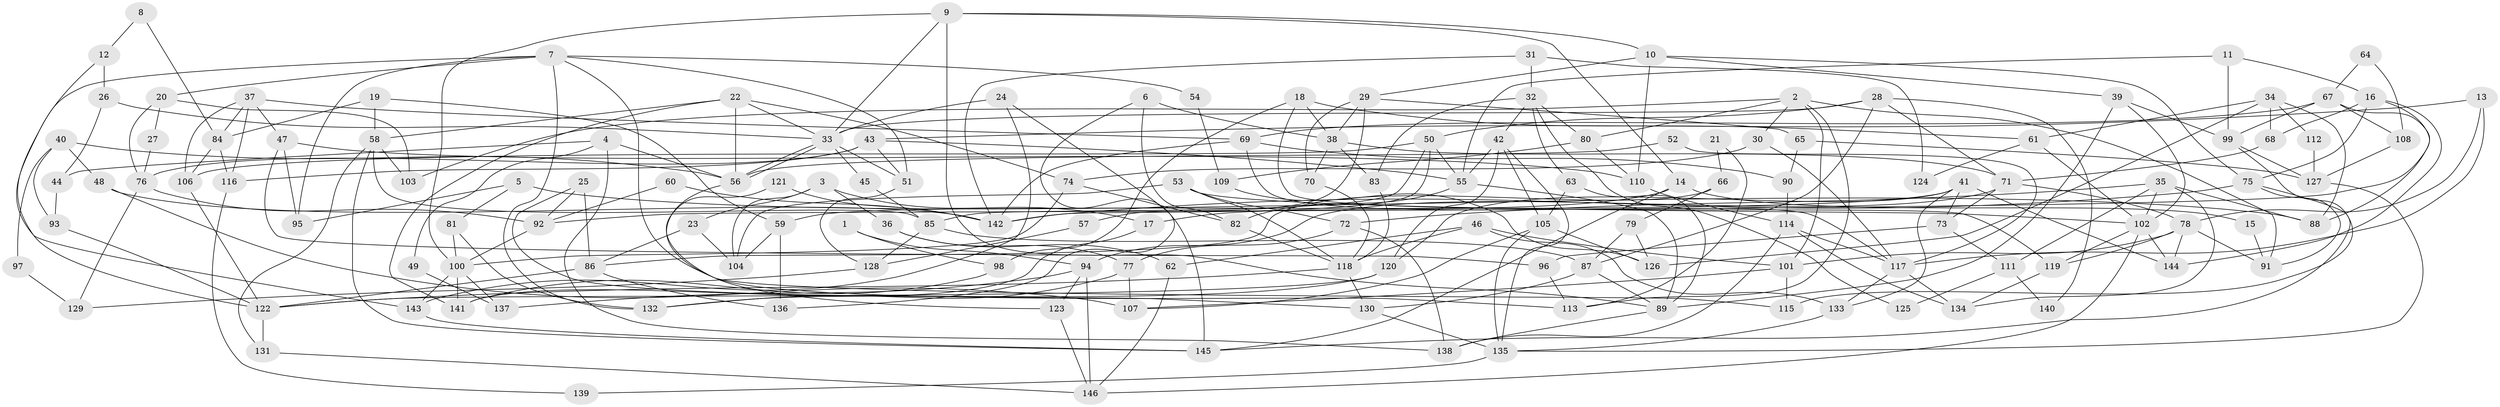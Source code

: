 // coarse degree distribution, {2: 0.10891089108910891, 6: 0.07920792079207921, 5: 0.15841584158415842, 4: 0.25742574257425743, 3: 0.18811881188118812, 7: 0.0594059405940594, 8: 0.06930693069306931, 9: 0.06930693069306931, 12: 0.009900990099009901}
// Generated by graph-tools (version 1.1) at 2025/52/02/27/25 19:52:09]
// undirected, 146 vertices, 292 edges
graph export_dot {
graph [start="1"]
  node [color=gray90,style=filled];
  1;
  2;
  3;
  4;
  5;
  6;
  7;
  8;
  9;
  10;
  11;
  12;
  13;
  14;
  15;
  16;
  17;
  18;
  19;
  20;
  21;
  22;
  23;
  24;
  25;
  26;
  27;
  28;
  29;
  30;
  31;
  32;
  33;
  34;
  35;
  36;
  37;
  38;
  39;
  40;
  41;
  42;
  43;
  44;
  45;
  46;
  47;
  48;
  49;
  50;
  51;
  52;
  53;
  54;
  55;
  56;
  57;
  58;
  59;
  60;
  61;
  62;
  63;
  64;
  65;
  66;
  67;
  68;
  69;
  70;
  71;
  72;
  73;
  74;
  75;
  76;
  77;
  78;
  79;
  80;
  81;
  82;
  83;
  84;
  85;
  86;
  87;
  88;
  89;
  90;
  91;
  92;
  93;
  94;
  95;
  96;
  97;
  98;
  99;
  100;
  101;
  102;
  103;
  104;
  105;
  106;
  107;
  108;
  109;
  110;
  111;
  112;
  113;
  114;
  115;
  116;
  117;
  118;
  119;
  120;
  121;
  122;
  123;
  124;
  125;
  126;
  127;
  128;
  129;
  130;
  131;
  132;
  133;
  134;
  135;
  136;
  137;
  138;
  139;
  140;
  141;
  142;
  143;
  144;
  145;
  146;
  1 -- 94;
  1 -- 98;
  2 -- 91;
  2 -- 101;
  2 -- 30;
  2 -- 80;
  2 -- 103;
  2 -- 113;
  3 -- 104;
  3 -- 23;
  3 -- 17;
  3 -- 36;
  4 -- 56;
  4 -- 138;
  4 -- 44;
  4 -- 49;
  5 -- 88;
  5 -- 95;
  5 -- 81;
  6 -- 136;
  6 -- 38;
  6 -- 82;
  7 -- 132;
  7 -- 122;
  7 -- 20;
  7 -- 51;
  7 -- 54;
  7 -- 95;
  7 -- 115;
  8 -- 12;
  8 -- 84;
  9 -- 33;
  9 -- 14;
  9 -- 10;
  9 -- 89;
  9 -- 100;
  10 -- 29;
  10 -- 39;
  10 -- 75;
  10 -- 110;
  11 -- 16;
  11 -- 55;
  11 -- 99;
  12 -- 26;
  12 -- 143;
  13 -- 117;
  13 -- 78;
  13 -- 43;
  14 -- 145;
  14 -- 17;
  14 -- 15;
  15 -- 91;
  16 -- 144;
  16 -- 92;
  16 -- 68;
  16 -- 75;
  17 -- 141;
  18 -- 119;
  18 -- 38;
  18 -- 61;
  18 -- 98;
  19 -- 58;
  19 -- 84;
  19 -- 59;
  20 -- 103;
  20 -- 27;
  20 -- 76;
  21 -- 66;
  21 -- 113;
  22 -- 33;
  22 -- 74;
  22 -- 56;
  22 -- 58;
  22 -- 141;
  23 -- 86;
  23 -- 104;
  24 -- 33;
  24 -- 145;
  24 -- 143;
  25 -- 130;
  25 -- 92;
  25 -- 86;
  26 -- 33;
  26 -- 44;
  27 -- 76;
  28 -- 33;
  28 -- 87;
  28 -- 50;
  28 -- 71;
  28 -- 140;
  29 -- 38;
  29 -- 65;
  29 -- 57;
  29 -- 70;
  30 -- 74;
  30 -- 117;
  31 -- 142;
  31 -- 32;
  31 -- 124;
  32 -- 42;
  32 -- 80;
  32 -- 63;
  32 -- 83;
  32 -- 125;
  33 -- 51;
  33 -- 56;
  33 -- 56;
  33 -- 45;
  34 -- 61;
  34 -- 68;
  34 -- 88;
  34 -- 112;
  34 -- 126;
  35 -- 134;
  35 -- 72;
  35 -- 88;
  35 -- 102;
  35 -- 111;
  36 -- 77;
  36 -- 62;
  37 -- 84;
  37 -- 69;
  37 -- 47;
  37 -- 106;
  37 -- 116;
  38 -- 83;
  38 -- 71;
  38 -- 70;
  39 -- 102;
  39 -- 89;
  39 -- 99;
  40 -- 48;
  40 -- 56;
  40 -- 93;
  40 -- 97;
  41 -- 133;
  41 -- 120;
  41 -- 59;
  41 -- 73;
  41 -- 144;
  42 -- 135;
  42 -- 105;
  42 -- 55;
  42 -- 120;
  43 -- 55;
  43 -- 51;
  43 -- 76;
  43 -- 116;
  44 -- 93;
  45 -- 85;
  46 -- 118;
  46 -- 62;
  46 -- 101;
  46 -- 133;
  47 -- 96;
  47 -- 95;
  47 -- 110;
  48 -- 142;
  48 -- 107;
  49 -- 137;
  50 -- 55;
  50 -- 85;
  50 -- 106;
  50 -- 142;
  51 -- 128;
  52 -- 117;
  52 -- 56;
  53 -- 102;
  53 -- 118;
  53 -- 72;
  53 -- 104;
  54 -- 109;
  55 -- 89;
  55 -- 82;
  56 -- 113;
  57 -- 128;
  58 -- 85;
  58 -- 103;
  58 -- 131;
  58 -- 145;
  59 -- 104;
  59 -- 136;
  60 -- 142;
  60 -- 92;
  61 -- 102;
  61 -- 124;
  62 -- 146;
  63 -- 89;
  63 -- 105;
  64 -- 67;
  64 -- 108;
  65 -- 90;
  65 -- 127;
  66 -- 79;
  66 -- 86;
  67 -- 88;
  67 -- 99;
  67 -- 69;
  67 -- 108;
  68 -- 71;
  69 -- 142;
  69 -- 90;
  69 -- 117;
  70 -- 118;
  71 -- 78;
  71 -- 73;
  71 -- 94;
  72 -- 138;
  72 -- 77;
  73 -- 96;
  73 -- 111;
  74 -- 100;
  74 -- 82;
  75 -- 91;
  75 -- 142;
  75 -- 145;
  76 -- 92;
  76 -- 129;
  77 -- 132;
  77 -- 107;
  78 -- 101;
  78 -- 119;
  78 -- 91;
  78 -- 144;
  79 -- 87;
  79 -- 126;
  80 -- 110;
  80 -- 109;
  81 -- 100;
  81 -- 132;
  82 -- 118;
  83 -- 118;
  84 -- 116;
  84 -- 106;
  85 -- 87;
  85 -- 128;
  86 -- 122;
  86 -- 136;
  87 -- 130;
  87 -- 89;
  89 -- 138;
  90 -- 114;
  92 -- 100;
  93 -- 122;
  94 -- 146;
  94 -- 123;
  94 -- 137;
  96 -- 113;
  97 -- 129;
  98 -- 141;
  99 -- 115;
  99 -- 127;
  100 -- 143;
  100 -- 137;
  100 -- 141;
  101 -- 115;
  101 -- 107;
  102 -- 144;
  102 -- 119;
  102 -- 146;
  105 -- 107;
  105 -- 126;
  105 -- 135;
  106 -- 122;
  108 -- 127;
  109 -- 126;
  110 -- 114;
  111 -- 125;
  111 -- 140;
  112 -- 127;
  114 -- 117;
  114 -- 134;
  114 -- 138;
  116 -- 139;
  117 -- 133;
  117 -- 134;
  118 -- 122;
  118 -- 130;
  119 -- 134;
  120 -- 122;
  120 -- 132;
  121 -- 123;
  121 -- 142;
  122 -- 131;
  123 -- 146;
  127 -- 135;
  128 -- 129;
  130 -- 135;
  131 -- 146;
  133 -- 135;
  135 -- 139;
  143 -- 145;
}
